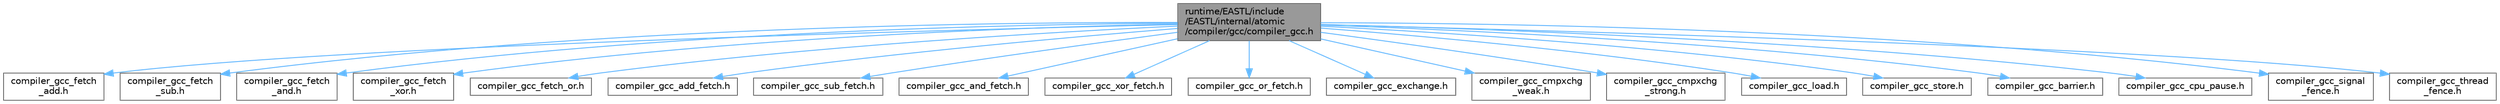 digraph "runtime/EASTL/include/EASTL/internal/atomic/compiler/gcc/compiler_gcc.h"
{
 // LATEX_PDF_SIZE
  bgcolor="transparent";
  edge [fontname=Helvetica,fontsize=10,labelfontname=Helvetica,labelfontsize=10];
  node [fontname=Helvetica,fontsize=10,shape=box,height=0.2,width=0.4];
  Node1 [id="Node000001",label="runtime/EASTL/include\l/EASTL/internal/atomic\l/compiler/gcc/compiler_gcc.h",height=0.2,width=0.4,color="gray40", fillcolor="grey60", style="filled", fontcolor="black",tooltip=" "];
  Node1 -> Node2 [id="edge1_Node000001_Node000002",color="steelblue1",style="solid",tooltip=" "];
  Node2 [id="Node000002",label="compiler_gcc_fetch\l_add.h",height=0.2,width=0.4,color="grey40", fillcolor="white", style="filled",URL="$compiler__gcc__fetch__add_8h.html",tooltip=" "];
  Node1 -> Node3 [id="edge2_Node000001_Node000003",color="steelblue1",style="solid",tooltip=" "];
  Node3 [id="Node000003",label="compiler_gcc_fetch\l_sub.h",height=0.2,width=0.4,color="grey40", fillcolor="white", style="filled",URL="$compiler__gcc__fetch__sub_8h.html",tooltip=" "];
  Node1 -> Node4 [id="edge3_Node000001_Node000004",color="steelblue1",style="solid",tooltip=" "];
  Node4 [id="Node000004",label="compiler_gcc_fetch\l_and.h",height=0.2,width=0.4,color="grey40", fillcolor="white", style="filled",URL="$compiler__gcc__fetch__and_8h.html",tooltip=" "];
  Node1 -> Node5 [id="edge4_Node000001_Node000005",color="steelblue1",style="solid",tooltip=" "];
  Node5 [id="Node000005",label="compiler_gcc_fetch\l_xor.h",height=0.2,width=0.4,color="grey40", fillcolor="white", style="filled",URL="$compiler__gcc__fetch__xor_8h.html",tooltip=" "];
  Node1 -> Node6 [id="edge5_Node000001_Node000006",color="steelblue1",style="solid",tooltip=" "];
  Node6 [id="Node000006",label="compiler_gcc_fetch_or.h",height=0.2,width=0.4,color="grey40", fillcolor="white", style="filled",URL="$compiler__gcc__fetch__or_8h.html",tooltip=" "];
  Node1 -> Node7 [id="edge6_Node000001_Node000007",color="steelblue1",style="solid",tooltip=" "];
  Node7 [id="Node000007",label="compiler_gcc_add_fetch.h",height=0.2,width=0.4,color="grey40", fillcolor="white", style="filled",URL="$compiler__gcc__add__fetch_8h.html",tooltip=" "];
  Node1 -> Node8 [id="edge7_Node000001_Node000008",color="steelblue1",style="solid",tooltip=" "];
  Node8 [id="Node000008",label="compiler_gcc_sub_fetch.h",height=0.2,width=0.4,color="grey40", fillcolor="white", style="filled",URL="$compiler__gcc__sub__fetch_8h.html",tooltip=" "];
  Node1 -> Node9 [id="edge8_Node000001_Node000009",color="steelblue1",style="solid",tooltip=" "];
  Node9 [id="Node000009",label="compiler_gcc_and_fetch.h",height=0.2,width=0.4,color="grey40", fillcolor="white", style="filled",URL="$compiler__gcc__and__fetch_8h.html",tooltip=" "];
  Node1 -> Node10 [id="edge9_Node000001_Node000010",color="steelblue1",style="solid",tooltip=" "];
  Node10 [id="Node000010",label="compiler_gcc_xor_fetch.h",height=0.2,width=0.4,color="grey40", fillcolor="white", style="filled",URL="$compiler__gcc__xor__fetch_8h.html",tooltip=" "];
  Node1 -> Node11 [id="edge10_Node000001_Node000011",color="steelblue1",style="solid",tooltip=" "];
  Node11 [id="Node000011",label="compiler_gcc_or_fetch.h",height=0.2,width=0.4,color="grey40", fillcolor="white", style="filled",URL="$compiler__gcc__or__fetch_8h.html",tooltip=" "];
  Node1 -> Node12 [id="edge11_Node000001_Node000012",color="steelblue1",style="solid",tooltip=" "];
  Node12 [id="Node000012",label="compiler_gcc_exchange.h",height=0.2,width=0.4,color="grey40", fillcolor="white", style="filled",URL="$compiler__gcc__exchange_8h.html",tooltip=" "];
  Node1 -> Node13 [id="edge12_Node000001_Node000013",color="steelblue1",style="solid",tooltip=" "];
  Node13 [id="Node000013",label="compiler_gcc_cmpxchg\l_weak.h",height=0.2,width=0.4,color="grey40", fillcolor="white", style="filled",URL="$compiler__gcc__cmpxchg__weak_8h.html",tooltip=" "];
  Node1 -> Node14 [id="edge13_Node000001_Node000014",color="steelblue1",style="solid",tooltip=" "];
  Node14 [id="Node000014",label="compiler_gcc_cmpxchg\l_strong.h",height=0.2,width=0.4,color="grey40", fillcolor="white", style="filled",URL="$compiler__gcc__cmpxchg__strong_8h.html",tooltip=" "];
  Node1 -> Node15 [id="edge14_Node000001_Node000015",color="steelblue1",style="solid",tooltip=" "];
  Node15 [id="Node000015",label="compiler_gcc_load.h",height=0.2,width=0.4,color="grey40", fillcolor="white", style="filled",URL="$compiler__gcc__load_8h.html",tooltip=" "];
  Node1 -> Node16 [id="edge15_Node000001_Node000016",color="steelblue1",style="solid",tooltip=" "];
  Node16 [id="Node000016",label="compiler_gcc_store.h",height=0.2,width=0.4,color="grey40", fillcolor="white", style="filled",URL="$compiler__gcc__store_8h.html",tooltip=" "];
  Node1 -> Node17 [id="edge16_Node000001_Node000017",color="steelblue1",style="solid",tooltip=" "];
  Node17 [id="Node000017",label="compiler_gcc_barrier.h",height=0.2,width=0.4,color="grey40", fillcolor="white", style="filled",URL="$compiler__gcc__barrier_8h.html",tooltip=" "];
  Node1 -> Node18 [id="edge17_Node000001_Node000018",color="steelblue1",style="solid",tooltip=" "];
  Node18 [id="Node000018",label="compiler_gcc_cpu_pause.h",height=0.2,width=0.4,color="grey40", fillcolor="white", style="filled",URL="$compiler__gcc__cpu__pause_8h.html",tooltip=" "];
  Node1 -> Node19 [id="edge18_Node000001_Node000019",color="steelblue1",style="solid",tooltip=" "];
  Node19 [id="Node000019",label="compiler_gcc_signal\l_fence.h",height=0.2,width=0.4,color="grey40", fillcolor="white", style="filled",URL="$compiler__gcc__signal__fence_8h.html",tooltip=" "];
  Node1 -> Node20 [id="edge19_Node000001_Node000020",color="steelblue1",style="solid",tooltip=" "];
  Node20 [id="Node000020",label="compiler_gcc_thread\l_fence.h",height=0.2,width=0.4,color="grey40", fillcolor="white", style="filled",URL="$compiler__gcc__thread__fence_8h.html",tooltip=" "];
}
